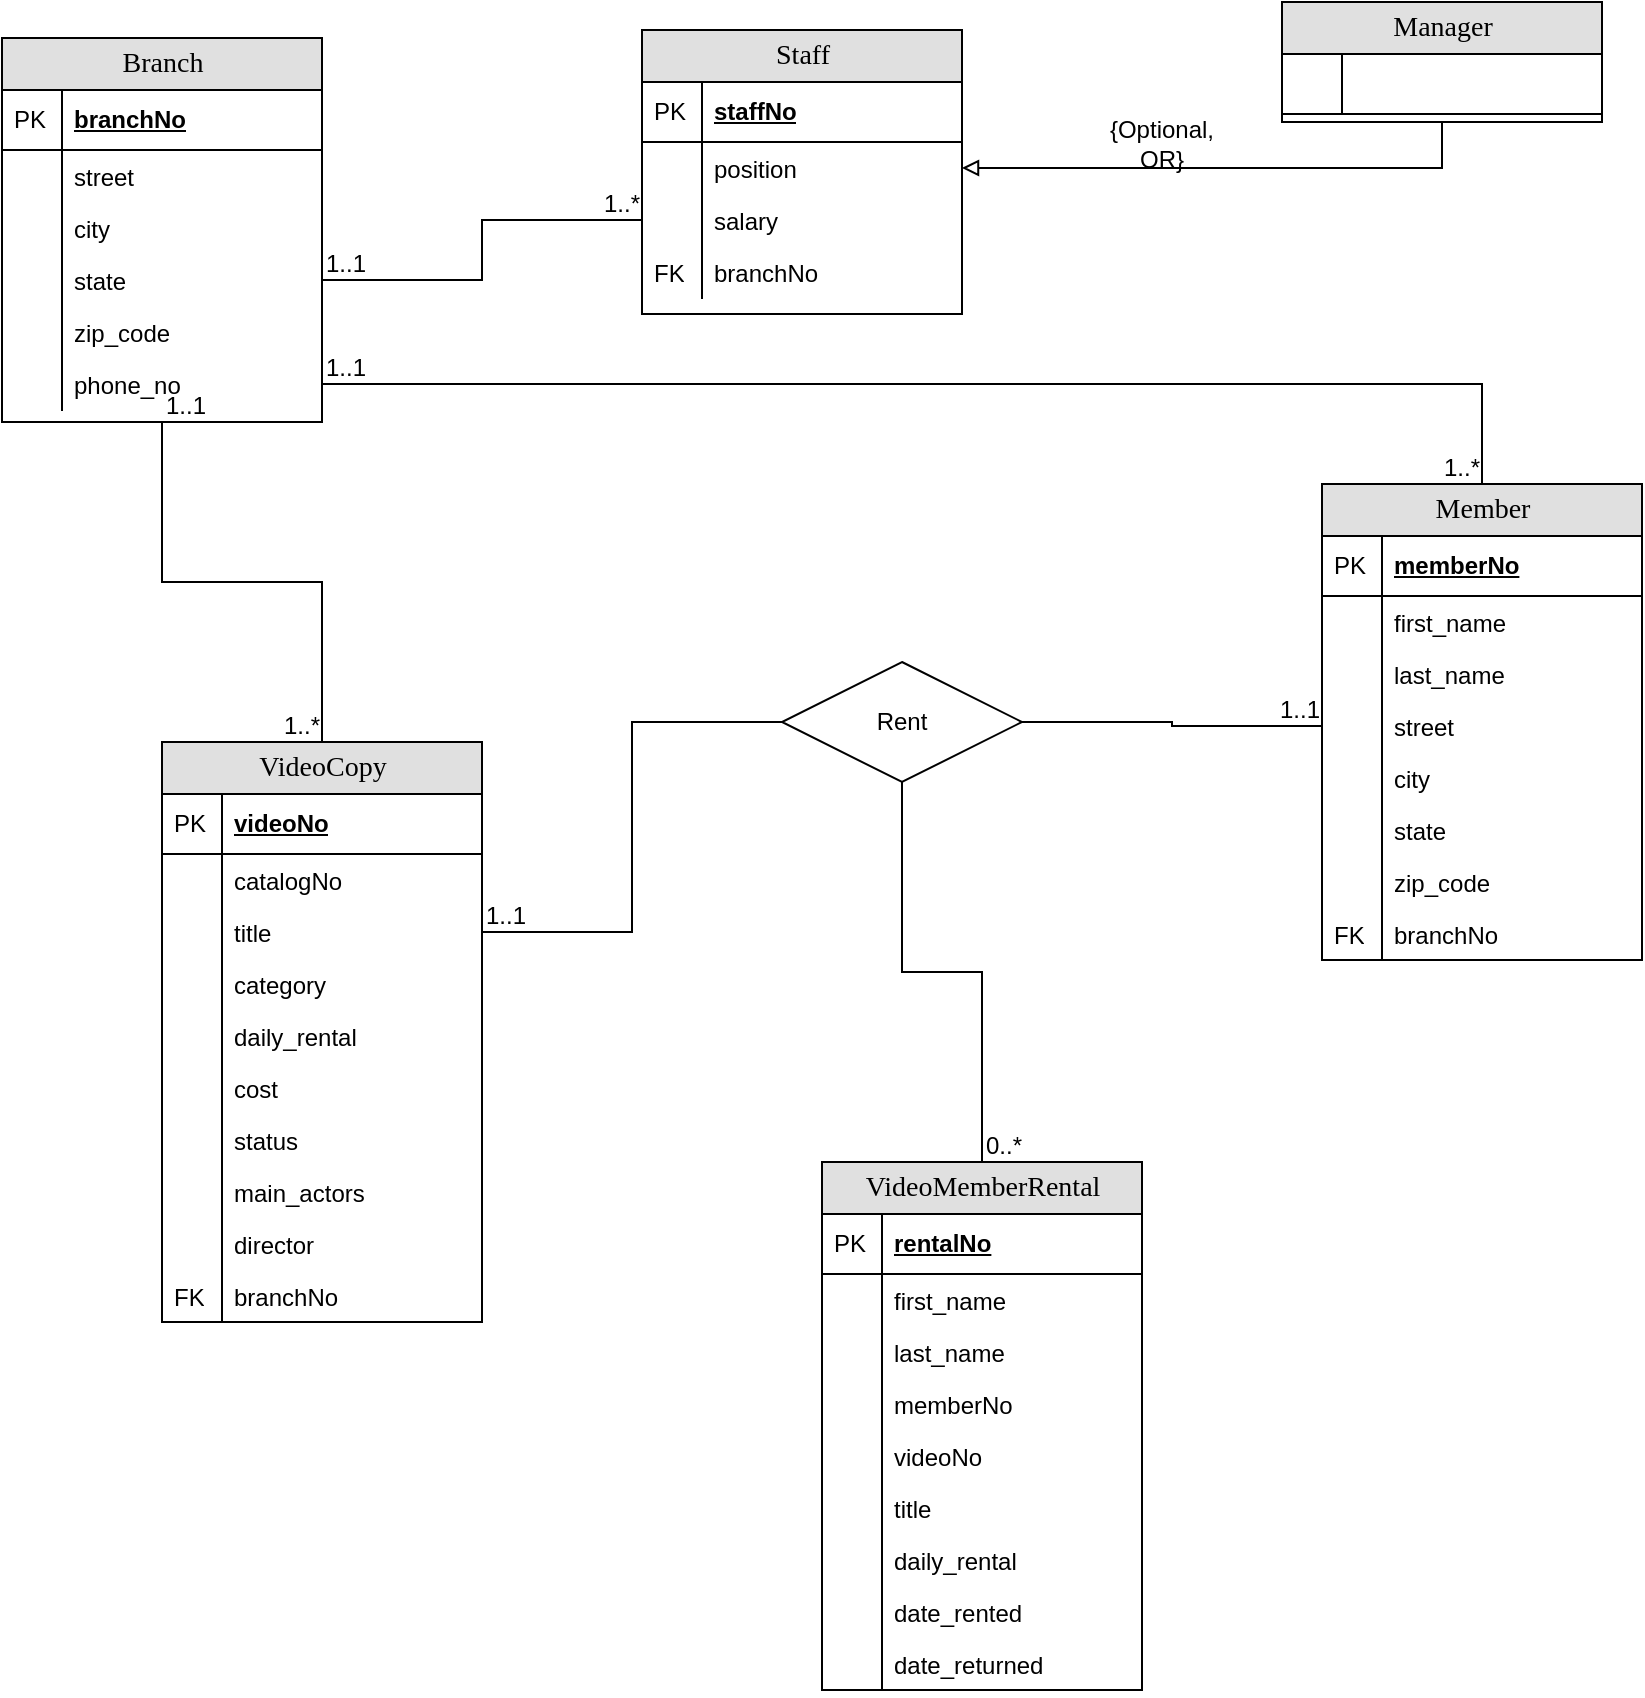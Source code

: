 <mxfile version="21.7.5" type="github">
  <diagram name="Page-1" id="e56a1550-8fbb-45ad-956c-1786394a9013">
    <mxGraphModel dx="782" dy="377" grid="1" gridSize="10" guides="1" tooltips="1" connect="1" arrows="1" fold="1" page="1" pageScale="1" pageWidth="1100" pageHeight="850" background="none" math="0" shadow="0">
      <root>
        <mxCell id="0" />
        <mxCell id="1" parent="0" />
        <mxCell id="2e49270ec7c68f3f-80" value="Branch" style="swimlane;html=1;fontStyle=0;childLayout=stackLayout;horizontal=1;startSize=26;fillColor=#e0e0e0;horizontalStack=0;resizeParent=1;resizeLast=0;collapsible=1;marginBottom=0;swimlaneFillColor=#ffffff;align=center;rounded=0;shadow=0;comic=0;labelBackgroundColor=none;strokeWidth=1;fontFamily=Verdana;fontSize=14" parent="1" vertex="1">
          <mxGeometry x="30" y="358" width="160" height="192" as="geometry" />
        </mxCell>
        <mxCell id="2e49270ec7c68f3f-81" value="branchNo" style="shape=partialRectangle;top=0;left=0;right=0;bottom=1;html=1;align=left;verticalAlign=middle;fillColor=none;spacingLeft=34;spacingRight=4;whiteSpace=wrap;overflow=hidden;rotatable=0;points=[[0,0.5],[1,0.5]];portConstraint=eastwest;dropTarget=0;fontStyle=5;" parent="2e49270ec7c68f3f-80" vertex="1">
          <mxGeometry y="26" width="160" height="30" as="geometry" />
        </mxCell>
        <mxCell id="2e49270ec7c68f3f-82" value="PK" style="shape=partialRectangle;top=0;left=0;bottom=0;html=1;fillColor=none;align=left;verticalAlign=middle;spacingLeft=4;spacingRight=4;whiteSpace=wrap;overflow=hidden;rotatable=0;points=[];portConstraint=eastwest;part=1;" parent="2e49270ec7c68f3f-81" vertex="1" connectable="0">
          <mxGeometry width="30" height="30" as="geometry" />
        </mxCell>
        <mxCell id="2e49270ec7c68f3f-83" value="street" style="shape=partialRectangle;top=0;left=0;right=0;bottom=0;html=1;align=left;verticalAlign=top;fillColor=none;spacingLeft=34;spacingRight=4;whiteSpace=wrap;overflow=hidden;rotatable=0;points=[[0,0.5],[1,0.5]];portConstraint=eastwest;dropTarget=0;" parent="2e49270ec7c68f3f-80" vertex="1">
          <mxGeometry y="56" width="160" height="26" as="geometry" />
        </mxCell>
        <mxCell id="2e49270ec7c68f3f-84" value="" style="shape=partialRectangle;top=0;left=0;bottom=0;html=1;fillColor=none;align=left;verticalAlign=top;spacingLeft=4;spacingRight=4;whiteSpace=wrap;overflow=hidden;rotatable=0;points=[];portConstraint=eastwest;part=1;" parent="2e49270ec7c68f3f-83" vertex="1" connectable="0">
          <mxGeometry width="30" height="26" as="geometry" />
        </mxCell>
        <mxCell id="2e49270ec7c68f3f-85" value="city" style="shape=partialRectangle;top=0;left=0;right=0;bottom=0;html=1;align=left;verticalAlign=top;fillColor=none;spacingLeft=34;spacingRight=4;whiteSpace=wrap;overflow=hidden;rotatable=0;points=[[0,0.5],[1,0.5]];portConstraint=eastwest;dropTarget=0;" parent="2e49270ec7c68f3f-80" vertex="1">
          <mxGeometry y="82" width="160" height="26" as="geometry" />
        </mxCell>
        <mxCell id="2e49270ec7c68f3f-86" value="" style="shape=partialRectangle;top=0;left=0;bottom=0;html=1;fillColor=none;align=left;verticalAlign=top;spacingLeft=4;spacingRight=4;whiteSpace=wrap;overflow=hidden;rotatable=0;points=[];portConstraint=eastwest;part=1;" parent="2e49270ec7c68f3f-85" vertex="1" connectable="0">
          <mxGeometry width="30" height="26" as="geometry" />
        </mxCell>
        <mxCell id="2e49270ec7c68f3f-87" value="state" style="shape=partialRectangle;top=0;left=0;right=0;bottom=0;html=1;align=left;verticalAlign=top;fillColor=none;spacingLeft=34;spacingRight=4;whiteSpace=wrap;overflow=hidden;rotatable=0;points=[[0,0.5],[1,0.5]];portConstraint=eastwest;dropTarget=0;" parent="2e49270ec7c68f3f-80" vertex="1">
          <mxGeometry y="108" width="160" height="26" as="geometry" />
        </mxCell>
        <mxCell id="2e49270ec7c68f3f-88" value="" style="shape=partialRectangle;top=0;left=0;bottom=0;html=1;fillColor=none;align=left;verticalAlign=top;spacingLeft=4;spacingRight=4;whiteSpace=wrap;overflow=hidden;rotatable=0;points=[];portConstraint=eastwest;part=1;" parent="2e49270ec7c68f3f-87" vertex="1" connectable="0">
          <mxGeometry width="30" height="26" as="geometry" />
        </mxCell>
        <mxCell id="fvRLKlmbWfEA8Q1-J6xU-4" value="zip_code" style="shape=partialRectangle;top=0;left=0;right=0;bottom=0;html=1;align=left;verticalAlign=top;fillColor=none;spacingLeft=34;spacingRight=4;whiteSpace=wrap;overflow=hidden;rotatable=0;points=[[0,0.5],[1,0.5]];portConstraint=eastwest;dropTarget=0;" parent="2e49270ec7c68f3f-80" vertex="1">
          <mxGeometry y="134" width="160" height="26" as="geometry" />
        </mxCell>
        <mxCell id="fvRLKlmbWfEA8Q1-J6xU-5" value="" style="shape=partialRectangle;top=0;left=0;bottom=0;html=1;fillColor=none;align=left;verticalAlign=top;spacingLeft=4;spacingRight=4;whiteSpace=wrap;overflow=hidden;rotatable=0;points=[];portConstraint=eastwest;part=1;" parent="fvRLKlmbWfEA8Q1-J6xU-4" vertex="1" connectable="0">
          <mxGeometry width="30" height="26" as="geometry" />
        </mxCell>
        <mxCell id="fvRLKlmbWfEA8Q1-J6xU-6" value="phone_no" style="shape=partialRectangle;top=0;left=0;right=0;bottom=0;html=1;align=left;verticalAlign=top;fillColor=none;spacingLeft=34;spacingRight=4;whiteSpace=wrap;overflow=hidden;rotatable=0;points=[[0,0.5],[1,0.5]];portConstraint=eastwest;dropTarget=0;" parent="2e49270ec7c68f3f-80" vertex="1">
          <mxGeometry y="160" width="160" height="26" as="geometry" />
        </mxCell>
        <mxCell id="fvRLKlmbWfEA8Q1-J6xU-7" value="" style="shape=partialRectangle;top=0;left=0;bottom=0;html=1;fillColor=none;align=left;verticalAlign=top;spacingLeft=4;spacingRight=4;whiteSpace=wrap;overflow=hidden;rotatable=0;points=[];portConstraint=eastwest;part=1;" parent="fvRLKlmbWfEA8Q1-J6xU-6" vertex="1" connectable="0">
          <mxGeometry width="30" height="26" as="geometry" />
        </mxCell>
        <mxCell id="fvRLKlmbWfEA8Q1-J6xU-8" value="Staff" style="swimlane;html=1;fontStyle=0;childLayout=stackLayout;horizontal=1;startSize=26;fillColor=#e0e0e0;horizontalStack=0;resizeParent=1;resizeLast=0;collapsible=1;marginBottom=0;swimlaneFillColor=#ffffff;align=center;rounded=0;shadow=0;comic=0;labelBackgroundColor=none;strokeWidth=1;fontFamily=Verdana;fontSize=14" parent="1" vertex="1">
          <mxGeometry x="350" y="354" width="160" height="142" as="geometry" />
        </mxCell>
        <mxCell id="fvRLKlmbWfEA8Q1-J6xU-9" value="staffNo" style="shape=partialRectangle;top=0;left=0;right=0;bottom=1;html=1;align=left;verticalAlign=middle;fillColor=none;spacingLeft=34;spacingRight=4;whiteSpace=wrap;overflow=hidden;rotatable=0;points=[[0,0.5],[1,0.5]];portConstraint=eastwest;dropTarget=0;fontStyle=5;" parent="fvRLKlmbWfEA8Q1-J6xU-8" vertex="1">
          <mxGeometry y="26" width="160" height="30" as="geometry" />
        </mxCell>
        <mxCell id="fvRLKlmbWfEA8Q1-J6xU-10" value="PK" style="shape=partialRectangle;top=0;left=0;bottom=0;html=1;fillColor=none;align=left;verticalAlign=middle;spacingLeft=4;spacingRight=4;whiteSpace=wrap;overflow=hidden;rotatable=0;points=[];portConstraint=eastwest;part=1;" parent="fvRLKlmbWfEA8Q1-J6xU-9" vertex="1" connectable="0">
          <mxGeometry width="30" height="30" as="geometry" />
        </mxCell>
        <mxCell id="fvRLKlmbWfEA8Q1-J6xU-11" value="position" style="shape=partialRectangle;top=0;left=0;right=0;bottom=0;html=1;align=left;verticalAlign=top;fillColor=none;spacingLeft=34;spacingRight=4;whiteSpace=wrap;overflow=hidden;rotatable=0;points=[[0,0.5],[1,0.5]];portConstraint=eastwest;dropTarget=0;" parent="fvRLKlmbWfEA8Q1-J6xU-8" vertex="1">
          <mxGeometry y="56" width="160" height="26" as="geometry" />
        </mxCell>
        <mxCell id="fvRLKlmbWfEA8Q1-J6xU-12" value="" style="shape=partialRectangle;top=0;left=0;bottom=0;html=1;fillColor=none;align=left;verticalAlign=top;spacingLeft=4;spacingRight=4;whiteSpace=wrap;overflow=hidden;rotatable=0;points=[];portConstraint=eastwest;part=1;" parent="fvRLKlmbWfEA8Q1-J6xU-11" vertex="1" connectable="0">
          <mxGeometry width="30" height="26" as="geometry" />
        </mxCell>
        <mxCell id="fvRLKlmbWfEA8Q1-J6xU-13" value="salary" style="shape=partialRectangle;top=0;left=0;right=0;bottom=0;html=1;align=left;verticalAlign=top;fillColor=none;spacingLeft=34;spacingRight=4;whiteSpace=wrap;overflow=hidden;rotatable=0;points=[[0,0.5],[1,0.5]];portConstraint=eastwest;dropTarget=0;" parent="fvRLKlmbWfEA8Q1-J6xU-8" vertex="1">
          <mxGeometry y="82" width="160" height="26" as="geometry" />
        </mxCell>
        <mxCell id="fvRLKlmbWfEA8Q1-J6xU-14" value="" style="shape=partialRectangle;top=0;left=0;bottom=0;html=1;fillColor=none;align=left;verticalAlign=top;spacingLeft=4;spacingRight=4;whiteSpace=wrap;overflow=hidden;rotatable=0;points=[];portConstraint=eastwest;part=1;" parent="fvRLKlmbWfEA8Q1-J6xU-13" vertex="1" connectable="0">
          <mxGeometry width="30" height="26" as="geometry" />
        </mxCell>
        <mxCell id="fvRLKlmbWfEA8Q1-J6xU-15" value="branchNo" style="shape=partialRectangle;top=0;left=0;right=0;bottom=0;html=1;align=left;verticalAlign=top;fillColor=none;spacingLeft=34;spacingRight=4;whiteSpace=wrap;overflow=hidden;rotatable=0;points=[[0,0.5],[1,0.5]];portConstraint=eastwest;dropTarget=0;" parent="fvRLKlmbWfEA8Q1-J6xU-8" vertex="1">
          <mxGeometry y="108" width="160" height="26" as="geometry" />
        </mxCell>
        <mxCell id="fvRLKlmbWfEA8Q1-J6xU-16" value="FK" style="shape=partialRectangle;top=0;left=0;bottom=0;html=1;fillColor=none;align=left;verticalAlign=top;spacingLeft=4;spacingRight=4;whiteSpace=wrap;overflow=hidden;rotatable=0;points=[];portConstraint=eastwest;part=1;" parent="fvRLKlmbWfEA8Q1-J6xU-15" vertex="1" connectable="0">
          <mxGeometry width="30" height="26" as="geometry" />
        </mxCell>
        <mxCell id="fvRLKlmbWfEA8Q1-J6xU-21" value="" style="endArrow=none;html=1;rounded=0;exitX=1;exitY=0.5;exitDx=0;exitDy=0;entryX=0;entryY=0.5;entryDx=0;entryDy=0;edgeStyle=orthogonalEdgeStyle;" parent="1" source="2e49270ec7c68f3f-87" target="fvRLKlmbWfEA8Q1-J6xU-13" edge="1">
          <mxGeometry relative="1" as="geometry">
            <mxPoint x="210" y="440" as="sourcePoint" />
            <mxPoint x="370" y="440" as="targetPoint" />
          </mxGeometry>
        </mxCell>
        <mxCell id="fvRLKlmbWfEA8Q1-J6xU-22" value="1..1" style="resizable=0;html=1;whiteSpace=wrap;align=left;verticalAlign=bottom;" parent="fvRLKlmbWfEA8Q1-J6xU-21" connectable="0" vertex="1">
          <mxGeometry x="-1" relative="1" as="geometry" />
        </mxCell>
        <mxCell id="fvRLKlmbWfEA8Q1-J6xU-23" value="1..*" style="resizable=0;html=1;whiteSpace=wrap;align=right;verticalAlign=bottom;" parent="fvRLKlmbWfEA8Q1-J6xU-21" connectable="0" vertex="1">
          <mxGeometry x="1" relative="1" as="geometry" />
        </mxCell>
        <mxCell id="fvRLKlmbWfEA8Q1-J6xU-24" value="Member" style="swimlane;html=1;fontStyle=0;childLayout=stackLayout;horizontal=1;startSize=26;fillColor=#e0e0e0;horizontalStack=0;resizeParent=1;resizeLast=0;collapsible=1;marginBottom=0;swimlaneFillColor=#ffffff;align=center;rounded=0;shadow=0;comic=0;labelBackgroundColor=none;strokeWidth=1;fontFamily=Verdana;fontSize=14" parent="1" vertex="1">
          <mxGeometry x="690" y="581" width="160" height="238" as="geometry" />
        </mxCell>
        <mxCell id="fvRLKlmbWfEA8Q1-J6xU-25" value="memberNo" style="shape=partialRectangle;top=0;left=0;right=0;bottom=1;html=1;align=left;verticalAlign=middle;fillColor=none;spacingLeft=34;spacingRight=4;whiteSpace=wrap;overflow=hidden;rotatable=0;points=[[0,0.5],[1,0.5]];portConstraint=eastwest;dropTarget=0;fontStyle=5;" parent="fvRLKlmbWfEA8Q1-J6xU-24" vertex="1">
          <mxGeometry y="26" width="160" height="30" as="geometry" />
        </mxCell>
        <mxCell id="fvRLKlmbWfEA8Q1-J6xU-26" value="PK" style="shape=partialRectangle;top=0;left=0;bottom=0;html=1;fillColor=none;align=left;verticalAlign=middle;spacingLeft=4;spacingRight=4;whiteSpace=wrap;overflow=hidden;rotatable=0;points=[];portConstraint=eastwest;part=1;" parent="fvRLKlmbWfEA8Q1-J6xU-25" vertex="1" connectable="0">
          <mxGeometry width="30" height="30" as="geometry" />
        </mxCell>
        <mxCell id="fvRLKlmbWfEA8Q1-J6xU-27" value="first_name" style="shape=partialRectangle;top=0;left=0;right=0;bottom=0;html=1;align=left;verticalAlign=top;fillColor=none;spacingLeft=34;spacingRight=4;whiteSpace=wrap;overflow=hidden;rotatable=0;points=[[0,0.5],[1,0.5]];portConstraint=eastwest;dropTarget=0;" parent="fvRLKlmbWfEA8Q1-J6xU-24" vertex="1">
          <mxGeometry y="56" width="160" height="26" as="geometry" />
        </mxCell>
        <mxCell id="fvRLKlmbWfEA8Q1-J6xU-28" value="" style="shape=partialRectangle;top=0;left=0;bottom=0;html=1;fillColor=none;align=left;verticalAlign=top;spacingLeft=4;spacingRight=4;whiteSpace=wrap;overflow=hidden;rotatable=0;points=[];portConstraint=eastwest;part=1;" parent="fvRLKlmbWfEA8Q1-J6xU-27" vertex="1" connectable="0">
          <mxGeometry width="30" height="26" as="geometry" />
        </mxCell>
        <mxCell id="fvRLKlmbWfEA8Q1-J6xU-29" value="last_name" style="shape=partialRectangle;top=0;left=0;right=0;bottom=0;html=1;align=left;verticalAlign=top;fillColor=none;spacingLeft=34;spacingRight=4;whiteSpace=wrap;overflow=hidden;rotatable=0;points=[[0,0.5],[1,0.5]];portConstraint=eastwest;dropTarget=0;" parent="fvRLKlmbWfEA8Q1-J6xU-24" vertex="1">
          <mxGeometry y="82" width="160" height="26" as="geometry" />
        </mxCell>
        <mxCell id="fvRLKlmbWfEA8Q1-J6xU-30" value="" style="shape=partialRectangle;top=0;left=0;bottom=0;html=1;fillColor=none;align=left;verticalAlign=top;spacingLeft=4;spacingRight=4;whiteSpace=wrap;overflow=hidden;rotatable=0;points=[];portConstraint=eastwest;part=1;" parent="fvRLKlmbWfEA8Q1-J6xU-29" vertex="1" connectable="0">
          <mxGeometry width="30" height="26" as="geometry" />
        </mxCell>
        <mxCell id="fvRLKlmbWfEA8Q1-J6xU-31" value="street" style="shape=partialRectangle;top=0;left=0;right=0;bottom=0;html=1;align=left;verticalAlign=top;fillColor=none;spacingLeft=34;spacingRight=4;whiteSpace=wrap;overflow=hidden;rotatable=0;points=[[0,0.5],[1,0.5]];portConstraint=eastwest;dropTarget=0;" parent="fvRLKlmbWfEA8Q1-J6xU-24" vertex="1">
          <mxGeometry y="108" width="160" height="26" as="geometry" />
        </mxCell>
        <mxCell id="fvRLKlmbWfEA8Q1-J6xU-32" value="" style="shape=partialRectangle;top=0;left=0;bottom=0;html=1;fillColor=none;align=left;verticalAlign=top;spacingLeft=4;spacingRight=4;whiteSpace=wrap;overflow=hidden;rotatable=0;points=[];portConstraint=eastwest;part=1;" parent="fvRLKlmbWfEA8Q1-J6xU-31" vertex="1" connectable="0">
          <mxGeometry width="30" height="26" as="geometry" />
        </mxCell>
        <mxCell id="fvRLKlmbWfEA8Q1-J6xU-33" value="city" style="shape=partialRectangle;top=0;left=0;right=0;bottom=0;html=1;align=left;verticalAlign=top;fillColor=none;spacingLeft=34;spacingRight=4;whiteSpace=wrap;overflow=hidden;rotatable=0;points=[[0,0.5],[1,0.5]];portConstraint=eastwest;dropTarget=0;" parent="fvRLKlmbWfEA8Q1-J6xU-24" vertex="1">
          <mxGeometry y="134" width="160" height="26" as="geometry" />
        </mxCell>
        <mxCell id="fvRLKlmbWfEA8Q1-J6xU-34" value="" style="shape=partialRectangle;top=0;left=0;bottom=0;html=1;fillColor=none;align=left;verticalAlign=top;spacingLeft=4;spacingRight=4;whiteSpace=wrap;overflow=hidden;rotatable=0;points=[];portConstraint=eastwest;part=1;" parent="fvRLKlmbWfEA8Q1-J6xU-33" vertex="1" connectable="0">
          <mxGeometry width="30" height="26" as="geometry" />
        </mxCell>
        <mxCell id="fvRLKlmbWfEA8Q1-J6xU-37" value="state" style="shape=partialRectangle;top=0;left=0;right=0;bottom=0;html=1;align=left;verticalAlign=top;fillColor=none;spacingLeft=34;spacingRight=4;whiteSpace=wrap;overflow=hidden;rotatable=0;points=[[0,0.5],[1,0.5]];portConstraint=eastwest;dropTarget=0;" parent="fvRLKlmbWfEA8Q1-J6xU-24" vertex="1">
          <mxGeometry y="160" width="160" height="26" as="geometry" />
        </mxCell>
        <mxCell id="fvRLKlmbWfEA8Q1-J6xU-38" value="" style="shape=partialRectangle;top=0;left=0;bottom=0;html=1;fillColor=none;align=left;verticalAlign=top;spacingLeft=4;spacingRight=4;whiteSpace=wrap;overflow=hidden;rotatable=0;points=[];portConstraint=eastwest;part=1;" parent="fvRLKlmbWfEA8Q1-J6xU-37" vertex="1" connectable="0">
          <mxGeometry width="30" height="26" as="geometry" />
        </mxCell>
        <mxCell id="fvRLKlmbWfEA8Q1-J6xU-39" value="zip_code" style="shape=partialRectangle;top=0;left=0;right=0;bottom=0;html=1;align=left;verticalAlign=top;fillColor=none;spacingLeft=34;spacingRight=4;whiteSpace=wrap;overflow=hidden;rotatable=0;points=[[0,0.5],[1,0.5]];portConstraint=eastwest;dropTarget=0;" parent="fvRLKlmbWfEA8Q1-J6xU-24" vertex="1">
          <mxGeometry y="186" width="160" height="26" as="geometry" />
        </mxCell>
        <mxCell id="fvRLKlmbWfEA8Q1-J6xU-40" value="" style="shape=partialRectangle;top=0;left=0;bottom=0;html=1;fillColor=none;align=left;verticalAlign=top;spacingLeft=4;spacingRight=4;whiteSpace=wrap;overflow=hidden;rotatable=0;points=[];portConstraint=eastwest;part=1;" parent="fvRLKlmbWfEA8Q1-J6xU-39" vertex="1" connectable="0">
          <mxGeometry width="30" height="26" as="geometry" />
        </mxCell>
        <mxCell id="fvRLKlmbWfEA8Q1-J6xU-41" value="branchNo" style="shape=partialRectangle;top=0;left=0;right=0;bottom=0;html=1;align=left;verticalAlign=top;fillColor=none;spacingLeft=34;spacingRight=4;whiteSpace=wrap;overflow=hidden;rotatable=0;points=[[0,0.5],[1,0.5]];portConstraint=eastwest;dropTarget=0;" parent="fvRLKlmbWfEA8Q1-J6xU-24" vertex="1">
          <mxGeometry y="212" width="160" height="26" as="geometry" />
        </mxCell>
        <mxCell id="fvRLKlmbWfEA8Q1-J6xU-42" value="FK" style="shape=partialRectangle;top=0;left=0;bottom=0;html=1;fillColor=none;align=left;verticalAlign=top;spacingLeft=4;spacingRight=4;whiteSpace=wrap;overflow=hidden;rotatable=0;points=[];portConstraint=eastwest;part=1;" parent="fvRLKlmbWfEA8Q1-J6xU-41" vertex="1" connectable="0">
          <mxGeometry width="30" height="26" as="geometry" />
        </mxCell>
        <mxCell id="fvRLKlmbWfEA8Q1-J6xU-43" value="" style="endArrow=none;html=1;rounded=0;exitX=1;exitY=0.5;exitDx=0;exitDy=0;entryX=0.5;entryY=0;entryDx=0;entryDy=0;edgeStyle=orthogonalEdgeStyle;" parent="1" source="fvRLKlmbWfEA8Q1-J6xU-6" target="fvRLKlmbWfEA8Q1-J6xU-24" edge="1">
          <mxGeometry relative="1" as="geometry">
            <mxPoint x="170" y="660" as="sourcePoint" />
            <mxPoint x="330" y="630" as="targetPoint" />
          </mxGeometry>
        </mxCell>
        <mxCell id="fvRLKlmbWfEA8Q1-J6xU-44" value="1..1" style="resizable=0;html=1;whiteSpace=wrap;align=left;verticalAlign=bottom;" parent="fvRLKlmbWfEA8Q1-J6xU-43" connectable="0" vertex="1">
          <mxGeometry x="-1" relative="1" as="geometry" />
        </mxCell>
        <mxCell id="fvRLKlmbWfEA8Q1-J6xU-45" value="1..*" style="resizable=0;html=1;whiteSpace=wrap;align=right;verticalAlign=bottom;" parent="fvRLKlmbWfEA8Q1-J6xU-43" connectable="0" vertex="1">
          <mxGeometry x="1" relative="1" as="geometry" />
        </mxCell>
        <mxCell id="fvRLKlmbWfEA8Q1-J6xU-46" value="VideoCopy" style="swimlane;html=1;fontStyle=0;childLayout=stackLayout;horizontal=1;startSize=26;fillColor=#e0e0e0;horizontalStack=0;resizeParent=1;resizeLast=0;collapsible=1;marginBottom=0;swimlaneFillColor=#ffffff;align=center;rounded=0;shadow=0;comic=0;labelBackgroundColor=none;strokeWidth=1;fontFamily=Verdana;fontSize=14" parent="1" vertex="1">
          <mxGeometry x="110" y="710" width="160" height="290" as="geometry" />
        </mxCell>
        <mxCell id="fvRLKlmbWfEA8Q1-J6xU-47" value="videoNo" style="shape=partialRectangle;top=0;left=0;right=0;bottom=1;html=1;align=left;verticalAlign=middle;fillColor=none;spacingLeft=34;spacingRight=4;whiteSpace=wrap;overflow=hidden;rotatable=0;points=[[0,0.5],[1,0.5]];portConstraint=eastwest;dropTarget=0;fontStyle=5;" parent="fvRLKlmbWfEA8Q1-J6xU-46" vertex="1">
          <mxGeometry y="26" width="160" height="30" as="geometry" />
        </mxCell>
        <mxCell id="fvRLKlmbWfEA8Q1-J6xU-48" value="PK" style="shape=partialRectangle;top=0;left=0;bottom=0;html=1;fillColor=none;align=left;verticalAlign=middle;spacingLeft=4;spacingRight=4;whiteSpace=wrap;overflow=hidden;rotatable=0;points=[];portConstraint=eastwest;part=1;" parent="fvRLKlmbWfEA8Q1-J6xU-47" vertex="1" connectable="0">
          <mxGeometry width="30" height="30" as="geometry" />
        </mxCell>
        <mxCell id="fvRLKlmbWfEA8Q1-J6xU-49" value="catalogNo" style="shape=partialRectangle;top=0;left=0;right=0;bottom=0;html=1;align=left;verticalAlign=top;fillColor=none;spacingLeft=34;spacingRight=4;whiteSpace=wrap;overflow=hidden;rotatable=0;points=[[0,0.5],[1,0.5]];portConstraint=eastwest;dropTarget=0;" parent="fvRLKlmbWfEA8Q1-J6xU-46" vertex="1">
          <mxGeometry y="56" width="160" height="26" as="geometry" />
        </mxCell>
        <mxCell id="fvRLKlmbWfEA8Q1-J6xU-50" value="" style="shape=partialRectangle;top=0;left=0;bottom=0;html=1;fillColor=none;align=left;verticalAlign=top;spacingLeft=4;spacingRight=4;whiteSpace=wrap;overflow=hidden;rotatable=0;points=[];portConstraint=eastwest;part=1;" parent="fvRLKlmbWfEA8Q1-J6xU-49" vertex="1" connectable="0">
          <mxGeometry width="30" height="26" as="geometry" />
        </mxCell>
        <mxCell id="fvRLKlmbWfEA8Q1-J6xU-51" value="title" style="shape=partialRectangle;top=0;left=0;right=0;bottom=0;html=1;align=left;verticalAlign=top;fillColor=none;spacingLeft=34;spacingRight=4;whiteSpace=wrap;overflow=hidden;rotatable=0;points=[[0,0.5],[1,0.5]];portConstraint=eastwest;dropTarget=0;" parent="fvRLKlmbWfEA8Q1-J6xU-46" vertex="1">
          <mxGeometry y="82" width="160" height="26" as="geometry" />
        </mxCell>
        <mxCell id="fvRLKlmbWfEA8Q1-J6xU-52" value="" style="shape=partialRectangle;top=0;left=0;bottom=0;html=1;fillColor=none;align=left;verticalAlign=top;spacingLeft=4;spacingRight=4;whiteSpace=wrap;overflow=hidden;rotatable=0;points=[];portConstraint=eastwest;part=1;" parent="fvRLKlmbWfEA8Q1-J6xU-51" vertex="1" connectable="0">
          <mxGeometry width="30" height="26" as="geometry" />
        </mxCell>
        <mxCell id="fvRLKlmbWfEA8Q1-J6xU-53" value="category" style="shape=partialRectangle;top=0;left=0;right=0;bottom=0;html=1;align=left;verticalAlign=top;fillColor=none;spacingLeft=34;spacingRight=4;whiteSpace=wrap;overflow=hidden;rotatable=0;points=[[0,0.5],[1,0.5]];portConstraint=eastwest;dropTarget=0;" parent="fvRLKlmbWfEA8Q1-J6xU-46" vertex="1">
          <mxGeometry y="108" width="160" height="26" as="geometry" />
        </mxCell>
        <mxCell id="fvRLKlmbWfEA8Q1-J6xU-54" value="" style="shape=partialRectangle;top=0;left=0;bottom=0;html=1;fillColor=none;align=left;verticalAlign=top;spacingLeft=4;spacingRight=4;whiteSpace=wrap;overflow=hidden;rotatable=0;points=[];portConstraint=eastwest;part=1;" parent="fvRLKlmbWfEA8Q1-J6xU-53" vertex="1" connectable="0">
          <mxGeometry width="30" height="26" as="geometry" />
        </mxCell>
        <mxCell id="fvRLKlmbWfEA8Q1-J6xU-55" value="daily_rental" style="shape=partialRectangle;top=0;left=0;right=0;bottom=0;html=1;align=left;verticalAlign=top;fillColor=none;spacingLeft=34;spacingRight=4;whiteSpace=wrap;overflow=hidden;rotatable=0;points=[[0,0.5],[1,0.5]];portConstraint=eastwest;dropTarget=0;" parent="fvRLKlmbWfEA8Q1-J6xU-46" vertex="1">
          <mxGeometry y="134" width="160" height="26" as="geometry" />
        </mxCell>
        <mxCell id="fvRLKlmbWfEA8Q1-J6xU-56" value="" style="shape=partialRectangle;top=0;left=0;bottom=0;html=1;fillColor=none;align=left;verticalAlign=top;spacingLeft=4;spacingRight=4;whiteSpace=wrap;overflow=hidden;rotatable=0;points=[];portConstraint=eastwest;part=1;" parent="fvRLKlmbWfEA8Q1-J6xU-55" vertex="1" connectable="0">
          <mxGeometry width="30" height="26" as="geometry" />
        </mxCell>
        <mxCell id="fvRLKlmbWfEA8Q1-J6xU-57" value="cost" style="shape=partialRectangle;top=0;left=0;right=0;bottom=0;html=1;align=left;verticalAlign=top;fillColor=none;spacingLeft=34;spacingRight=4;whiteSpace=wrap;overflow=hidden;rotatable=0;points=[[0,0.5],[1,0.5]];portConstraint=eastwest;dropTarget=0;" parent="fvRLKlmbWfEA8Q1-J6xU-46" vertex="1">
          <mxGeometry y="160" width="160" height="26" as="geometry" />
        </mxCell>
        <mxCell id="fvRLKlmbWfEA8Q1-J6xU-58" value="" style="shape=partialRectangle;top=0;left=0;bottom=0;html=1;fillColor=none;align=left;verticalAlign=top;spacingLeft=4;spacingRight=4;whiteSpace=wrap;overflow=hidden;rotatable=0;points=[];portConstraint=eastwest;part=1;" parent="fvRLKlmbWfEA8Q1-J6xU-57" vertex="1" connectable="0">
          <mxGeometry width="30" height="26" as="geometry" />
        </mxCell>
        <mxCell id="fvRLKlmbWfEA8Q1-J6xU-59" value="status" style="shape=partialRectangle;top=0;left=0;right=0;bottom=0;html=1;align=left;verticalAlign=top;fillColor=none;spacingLeft=34;spacingRight=4;whiteSpace=wrap;overflow=hidden;rotatable=0;points=[[0,0.5],[1,0.5]];portConstraint=eastwest;dropTarget=0;" parent="fvRLKlmbWfEA8Q1-J6xU-46" vertex="1">
          <mxGeometry y="186" width="160" height="26" as="geometry" />
        </mxCell>
        <mxCell id="fvRLKlmbWfEA8Q1-J6xU-60" value="" style="shape=partialRectangle;top=0;left=0;bottom=0;html=1;fillColor=none;align=left;verticalAlign=top;spacingLeft=4;spacingRight=4;whiteSpace=wrap;overflow=hidden;rotatable=0;points=[];portConstraint=eastwest;part=1;" parent="fvRLKlmbWfEA8Q1-J6xU-59" vertex="1" connectable="0">
          <mxGeometry width="30" height="26" as="geometry" />
        </mxCell>
        <mxCell id="fvRLKlmbWfEA8Q1-J6xU-61" value="main_actors" style="shape=partialRectangle;top=0;left=0;right=0;bottom=0;html=1;align=left;verticalAlign=top;fillColor=none;spacingLeft=34;spacingRight=4;whiteSpace=wrap;overflow=hidden;rotatable=0;points=[[0,0.5],[1,0.5]];portConstraint=eastwest;dropTarget=0;" parent="fvRLKlmbWfEA8Q1-J6xU-46" vertex="1">
          <mxGeometry y="212" width="160" height="26" as="geometry" />
        </mxCell>
        <mxCell id="fvRLKlmbWfEA8Q1-J6xU-62" value="" style="shape=partialRectangle;top=0;left=0;bottom=0;html=1;fillColor=none;align=left;verticalAlign=top;spacingLeft=4;spacingRight=4;whiteSpace=wrap;overflow=hidden;rotatable=0;points=[];portConstraint=eastwest;part=1;" parent="fvRLKlmbWfEA8Q1-J6xU-61" vertex="1" connectable="0">
          <mxGeometry width="30" height="26" as="geometry" />
        </mxCell>
        <mxCell id="fvRLKlmbWfEA8Q1-J6xU-63" value="director" style="shape=partialRectangle;top=0;left=0;right=0;bottom=0;html=1;align=left;verticalAlign=top;fillColor=none;spacingLeft=34;spacingRight=4;whiteSpace=wrap;overflow=hidden;rotatable=0;points=[[0,0.5],[1,0.5]];portConstraint=eastwest;dropTarget=0;" parent="fvRLKlmbWfEA8Q1-J6xU-46" vertex="1">
          <mxGeometry y="238" width="160" height="26" as="geometry" />
        </mxCell>
        <mxCell id="fvRLKlmbWfEA8Q1-J6xU-64" value="" style="shape=partialRectangle;top=0;left=0;bottom=0;html=1;fillColor=none;align=left;verticalAlign=top;spacingLeft=4;spacingRight=4;whiteSpace=wrap;overflow=hidden;rotatable=0;points=[];portConstraint=eastwest;part=1;" parent="fvRLKlmbWfEA8Q1-J6xU-63" vertex="1" connectable="0">
          <mxGeometry width="30" height="26" as="geometry" />
        </mxCell>
        <mxCell id="fvRLKlmbWfEA8Q1-J6xU-68" value="branchNo" style="shape=partialRectangle;top=0;left=0;right=0;bottom=0;html=1;align=left;verticalAlign=top;fillColor=none;spacingLeft=34;spacingRight=4;whiteSpace=wrap;overflow=hidden;rotatable=0;points=[[0,0.5],[1,0.5]];portConstraint=eastwest;dropTarget=0;" parent="fvRLKlmbWfEA8Q1-J6xU-46" vertex="1">
          <mxGeometry y="264" width="160" height="26" as="geometry" />
        </mxCell>
        <mxCell id="fvRLKlmbWfEA8Q1-J6xU-69" value="FK" style="shape=partialRectangle;top=0;left=0;bottom=0;html=1;fillColor=none;align=left;verticalAlign=top;spacingLeft=4;spacingRight=4;whiteSpace=wrap;overflow=hidden;rotatable=0;points=[];portConstraint=eastwest;part=1;" parent="fvRLKlmbWfEA8Q1-J6xU-68" vertex="1" connectable="0">
          <mxGeometry width="30" height="26" as="geometry" />
        </mxCell>
        <mxCell id="fvRLKlmbWfEA8Q1-J6xU-65" value="" style="endArrow=none;html=1;rounded=0;entryX=0.5;entryY=0;entryDx=0;entryDy=0;edgeStyle=orthogonalEdgeStyle;exitX=0.5;exitY=1;exitDx=0;exitDy=0;" parent="1" source="2e49270ec7c68f3f-80" target="fvRLKlmbWfEA8Q1-J6xU-46" edge="1">
          <mxGeometry relative="1" as="geometry">
            <mxPoint x="100" y="580" as="sourcePoint" />
            <mxPoint x="520" y="679" as="targetPoint" />
          </mxGeometry>
        </mxCell>
        <mxCell id="fvRLKlmbWfEA8Q1-J6xU-66" value="1..1" style="resizable=0;html=1;whiteSpace=wrap;align=left;verticalAlign=bottom;" parent="fvRLKlmbWfEA8Q1-J6xU-65" connectable="0" vertex="1">
          <mxGeometry x="-1" relative="1" as="geometry" />
        </mxCell>
        <mxCell id="fvRLKlmbWfEA8Q1-J6xU-67" value="1..*" style="resizable=0;html=1;whiteSpace=wrap;align=right;verticalAlign=bottom;" parent="fvRLKlmbWfEA8Q1-J6xU-65" connectable="0" vertex="1">
          <mxGeometry x="1" relative="1" as="geometry" />
        </mxCell>
        <mxCell id="fvRLKlmbWfEA8Q1-J6xU-70" value="VideoMemberRental" style="swimlane;html=1;fontStyle=0;childLayout=stackLayout;horizontal=1;startSize=26;fillColor=#e0e0e0;horizontalStack=0;resizeParent=1;resizeLast=0;collapsible=1;marginBottom=0;swimlaneFillColor=#ffffff;align=center;rounded=0;shadow=0;comic=0;labelBackgroundColor=none;strokeWidth=1;fontFamily=Verdana;fontSize=14" parent="1" vertex="1">
          <mxGeometry x="440" y="920" width="160" height="264" as="geometry" />
        </mxCell>
        <mxCell id="fvRLKlmbWfEA8Q1-J6xU-71" value="rentalNo" style="shape=partialRectangle;top=0;left=0;right=0;bottom=1;html=1;align=left;verticalAlign=middle;fillColor=none;spacingLeft=34;spacingRight=4;whiteSpace=wrap;overflow=hidden;rotatable=0;points=[[0,0.5],[1,0.5]];portConstraint=eastwest;dropTarget=0;fontStyle=5;" parent="fvRLKlmbWfEA8Q1-J6xU-70" vertex="1">
          <mxGeometry y="26" width="160" height="30" as="geometry" />
        </mxCell>
        <mxCell id="fvRLKlmbWfEA8Q1-J6xU-72" value="PK" style="shape=partialRectangle;top=0;left=0;bottom=0;html=1;fillColor=none;align=left;verticalAlign=middle;spacingLeft=4;spacingRight=4;whiteSpace=wrap;overflow=hidden;rotatable=0;points=[];portConstraint=eastwest;part=1;" parent="fvRLKlmbWfEA8Q1-J6xU-71" vertex="1" connectable="0">
          <mxGeometry width="30" height="30" as="geometry" />
        </mxCell>
        <mxCell id="fvRLKlmbWfEA8Q1-J6xU-73" value="first_name" style="shape=partialRectangle;top=0;left=0;right=0;bottom=0;html=1;align=left;verticalAlign=top;fillColor=none;spacingLeft=34;spacingRight=4;whiteSpace=wrap;overflow=hidden;rotatable=0;points=[[0,0.5],[1,0.5]];portConstraint=eastwest;dropTarget=0;" parent="fvRLKlmbWfEA8Q1-J6xU-70" vertex="1">
          <mxGeometry y="56" width="160" height="26" as="geometry" />
        </mxCell>
        <mxCell id="fvRLKlmbWfEA8Q1-J6xU-74" value="" style="shape=partialRectangle;top=0;left=0;bottom=0;html=1;fillColor=none;align=left;verticalAlign=top;spacingLeft=4;spacingRight=4;whiteSpace=wrap;overflow=hidden;rotatable=0;points=[];portConstraint=eastwest;part=1;" parent="fvRLKlmbWfEA8Q1-J6xU-73" vertex="1" connectable="0">
          <mxGeometry width="30" height="26" as="geometry" />
        </mxCell>
        <mxCell id="fvRLKlmbWfEA8Q1-J6xU-75" value="last_name" style="shape=partialRectangle;top=0;left=0;right=0;bottom=0;html=1;align=left;verticalAlign=top;fillColor=none;spacingLeft=34;spacingRight=4;whiteSpace=wrap;overflow=hidden;rotatable=0;points=[[0,0.5],[1,0.5]];portConstraint=eastwest;dropTarget=0;" parent="fvRLKlmbWfEA8Q1-J6xU-70" vertex="1">
          <mxGeometry y="82" width="160" height="26" as="geometry" />
        </mxCell>
        <mxCell id="fvRLKlmbWfEA8Q1-J6xU-76" value="" style="shape=partialRectangle;top=0;left=0;bottom=0;html=1;fillColor=none;align=left;verticalAlign=top;spacingLeft=4;spacingRight=4;whiteSpace=wrap;overflow=hidden;rotatable=0;points=[];portConstraint=eastwest;part=1;" parent="fvRLKlmbWfEA8Q1-J6xU-75" vertex="1" connectable="0">
          <mxGeometry width="30" height="26" as="geometry" />
        </mxCell>
        <mxCell id="fvRLKlmbWfEA8Q1-J6xU-77" value="memberNo" style="shape=partialRectangle;top=0;left=0;right=0;bottom=0;html=1;align=left;verticalAlign=top;fillColor=none;spacingLeft=34;spacingRight=4;whiteSpace=wrap;overflow=hidden;rotatable=0;points=[[0,0.5],[1,0.5]];portConstraint=eastwest;dropTarget=0;" parent="fvRLKlmbWfEA8Q1-J6xU-70" vertex="1">
          <mxGeometry y="108" width="160" height="26" as="geometry" />
        </mxCell>
        <mxCell id="fvRLKlmbWfEA8Q1-J6xU-78" value="" style="shape=partialRectangle;top=0;left=0;bottom=0;html=1;fillColor=none;align=left;verticalAlign=top;spacingLeft=4;spacingRight=4;whiteSpace=wrap;overflow=hidden;rotatable=0;points=[];portConstraint=eastwest;part=1;" parent="fvRLKlmbWfEA8Q1-J6xU-77" vertex="1" connectable="0">
          <mxGeometry width="30" height="26" as="geometry" />
        </mxCell>
        <mxCell id="fvRLKlmbWfEA8Q1-J6xU-79" value="videoNo" style="shape=partialRectangle;top=0;left=0;right=0;bottom=0;html=1;align=left;verticalAlign=top;fillColor=none;spacingLeft=34;spacingRight=4;whiteSpace=wrap;overflow=hidden;rotatable=0;points=[[0,0.5],[1,0.5]];portConstraint=eastwest;dropTarget=0;" parent="fvRLKlmbWfEA8Q1-J6xU-70" vertex="1">
          <mxGeometry y="134" width="160" height="26" as="geometry" />
        </mxCell>
        <mxCell id="fvRLKlmbWfEA8Q1-J6xU-80" value="" style="shape=partialRectangle;top=0;left=0;bottom=0;html=1;fillColor=none;align=left;verticalAlign=top;spacingLeft=4;spacingRight=4;whiteSpace=wrap;overflow=hidden;rotatable=0;points=[];portConstraint=eastwest;part=1;" parent="fvRLKlmbWfEA8Q1-J6xU-79" vertex="1" connectable="0">
          <mxGeometry width="30" height="26" as="geometry" />
        </mxCell>
        <mxCell id="fvRLKlmbWfEA8Q1-J6xU-81" value="title" style="shape=partialRectangle;top=0;left=0;right=0;bottom=0;html=1;align=left;verticalAlign=top;fillColor=none;spacingLeft=34;spacingRight=4;whiteSpace=wrap;overflow=hidden;rotatable=0;points=[[0,0.5],[1,0.5]];portConstraint=eastwest;dropTarget=0;" parent="fvRLKlmbWfEA8Q1-J6xU-70" vertex="1">
          <mxGeometry y="160" width="160" height="26" as="geometry" />
        </mxCell>
        <mxCell id="fvRLKlmbWfEA8Q1-J6xU-82" value="" style="shape=partialRectangle;top=0;left=0;bottom=0;html=1;fillColor=none;align=left;verticalAlign=top;spacingLeft=4;spacingRight=4;whiteSpace=wrap;overflow=hidden;rotatable=0;points=[];portConstraint=eastwest;part=1;" parent="fvRLKlmbWfEA8Q1-J6xU-81" vertex="1" connectable="0">
          <mxGeometry width="30" height="26" as="geometry" />
        </mxCell>
        <mxCell id="fvRLKlmbWfEA8Q1-J6xU-83" value="daily_rental" style="shape=partialRectangle;top=0;left=0;right=0;bottom=0;html=1;align=left;verticalAlign=top;fillColor=none;spacingLeft=34;spacingRight=4;whiteSpace=wrap;overflow=hidden;rotatable=0;points=[[0,0.5],[1,0.5]];portConstraint=eastwest;dropTarget=0;" parent="fvRLKlmbWfEA8Q1-J6xU-70" vertex="1">
          <mxGeometry y="186" width="160" height="26" as="geometry" />
        </mxCell>
        <mxCell id="fvRLKlmbWfEA8Q1-J6xU-84" value="" style="shape=partialRectangle;top=0;left=0;bottom=0;html=1;fillColor=none;align=left;verticalAlign=top;spacingLeft=4;spacingRight=4;whiteSpace=wrap;overflow=hidden;rotatable=0;points=[];portConstraint=eastwest;part=1;" parent="fvRLKlmbWfEA8Q1-J6xU-83" vertex="1" connectable="0">
          <mxGeometry width="30" height="26" as="geometry" />
        </mxCell>
        <mxCell id="fvRLKlmbWfEA8Q1-J6xU-85" value="date_rented" style="shape=partialRectangle;top=0;left=0;right=0;bottom=0;html=1;align=left;verticalAlign=top;fillColor=none;spacingLeft=34;spacingRight=4;whiteSpace=wrap;overflow=hidden;rotatable=0;points=[[0,0.5],[1,0.5]];portConstraint=eastwest;dropTarget=0;" parent="fvRLKlmbWfEA8Q1-J6xU-70" vertex="1">
          <mxGeometry y="212" width="160" height="26" as="geometry" />
        </mxCell>
        <mxCell id="fvRLKlmbWfEA8Q1-J6xU-86" value="" style="shape=partialRectangle;top=0;left=0;bottom=0;html=1;fillColor=none;align=left;verticalAlign=top;spacingLeft=4;spacingRight=4;whiteSpace=wrap;overflow=hidden;rotatable=0;points=[];portConstraint=eastwest;part=1;" parent="fvRLKlmbWfEA8Q1-J6xU-85" vertex="1" connectable="0">
          <mxGeometry width="30" height="26" as="geometry" />
        </mxCell>
        <mxCell id="fvRLKlmbWfEA8Q1-J6xU-87" value="date_returned" style="shape=partialRectangle;top=0;left=0;right=0;bottom=0;html=1;align=left;verticalAlign=top;fillColor=none;spacingLeft=34;spacingRight=4;whiteSpace=wrap;overflow=hidden;rotatable=0;points=[[0,0.5],[1,0.5]];portConstraint=eastwest;dropTarget=0;" parent="fvRLKlmbWfEA8Q1-J6xU-70" vertex="1">
          <mxGeometry y="238" width="160" height="26" as="geometry" />
        </mxCell>
        <mxCell id="fvRLKlmbWfEA8Q1-J6xU-88" value="" style="shape=partialRectangle;top=0;left=0;bottom=0;html=1;fillColor=none;align=left;verticalAlign=top;spacingLeft=4;spacingRight=4;whiteSpace=wrap;overflow=hidden;rotatable=0;points=[];portConstraint=eastwest;part=1;" parent="fvRLKlmbWfEA8Q1-J6xU-87" vertex="1" connectable="0">
          <mxGeometry width="30" height="26" as="geometry" />
        </mxCell>
        <mxCell id="fvRLKlmbWfEA8Q1-J6xU-109" value="Rent" style="shape=rhombus;perimeter=rhombusPerimeter;whiteSpace=wrap;html=1;align=center;" parent="1" vertex="1">
          <mxGeometry x="420" y="670" width="120" height="60" as="geometry" />
        </mxCell>
        <mxCell id="fvRLKlmbWfEA8Q1-J6xU-110" value="" style="endArrow=none;html=1;rounded=0;entryX=0;entryY=0.5;entryDx=0;entryDy=0;edgeStyle=orthogonalEdgeStyle;exitX=1;exitY=0.5;exitDx=0;exitDy=0;" parent="1" source="fvRLKlmbWfEA8Q1-J6xU-51" target="fvRLKlmbWfEA8Q1-J6xU-109" edge="1">
          <mxGeometry relative="1" as="geometry">
            <mxPoint x="290" y="790" as="sourcePoint" />
            <mxPoint x="380" y="950" as="targetPoint" />
          </mxGeometry>
        </mxCell>
        <mxCell id="fvRLKlmbWfEA8Q1-J6xU-111" value="1..1" style="resizable=0;html=1;whiteSpace=wrap;align=left;verticalAlign=bottom;" parent="fvRLKlmbWfEA8Q1-J6xU-110" connectable="0" vertex="1">
          <mxGeometry x="-1" relative="1" as="geometry" />
        </mxCell>
        <mxCell id="fvRLKlmbWfEA8Q1-J6xU-113" value="" style="endArrow=none;html=1;rounded=0;entryX=0.5;entryY=1;entryDx=0;entryDy=0;edgeStyle=orthogonalEdgeStyle;exitX=0.5;exitY=0;exitDx=0;exitDy=0;" parent="1" source="fvRLKlmbWfEA8Q1-J6xU-70" target="fvRLKlmbWfEA8Q1-J6xU-109" edge="1">
          <mxGeometry relative="1" as="geometry">
            <mxPoint x="350" y="858" as="sourcePoint" />
            <mxPoint x="520" y="760" as="targetPoint" />
          </mxGeometry>
        </mxCell>
        <mxCell id="fvRLKlmbWfEA8Q1-J6xU-114" value="0..*" style="resizable=0;html=1;whiteSpace=wrap;align=left;verticalAlign=bottom;" parent="fvRLKlmbWfEA8Q1-J6xU-113" connectable="0" vertex="1">
          <mxGeometry x="-1" relative="1" as="geometry" />
        </mxCell>
        <mxCell id="fvRLKlmbWfEA8Q1-J6xU-116" value="" style="endArrow=none;html=1;rounded=0;entryX=0;entryY=0.5;entryDx=0;entryDy=0;edgeStyle=orthogonalEdgeStyle;exitX=1;exitY=0.5;exitDx=0;exitDy=0;" parent="1" source="fvRLKlmbWfEA8Q1-J6xU-109" target="fvRLKlmbWfEA8Q1-J6xU-31" edge="1">
          <mxGeometry relative="1" as="geometry">
            <mxPoint x="465" y="825" as="sourcePoint" />
            <mxPoint x="635" y="727" as="targetPoint" />
          </mxGeometry>
        </mxCell>
        <mxCell id="fvRLKlmbWfEA8Q1-J6xU-117" value="" style="resizable=0;html=1;whiteSpace=wrap;align=left;verticalAlign=bottom;" parent="fvRLKlmbWfEA8Q1-J6xU-116" connectable="0" vertex="1">
          <mxGeometry x="-1" relative="1" as="geometry" />
        </mxCell>
        <mxCell id="fvRLKlmbWfEA8Q1-J6xU-118" value="1..1" style="resizable=0;html=1;whiteSpace=wrap;align=right;verticalAlign=bottom;" parent="fvRLKlmbWfEA8Q1-J6xU-116" connectable="0" vertex="1">
          <mxGeometry x="1" relative="1" as="geometry" />
        </mxCell>
        <mxCell id="2LP53h6mOFrvGvVH6gyk-1" value="Manager" style="swimlane;html=1;fontStyle=0;childLayout=stackLayout;horizontal=1;startSize=26;fillColor=#e0e0e0;horizontalStack=0;resizeParent=1;resizeLast=0;collapsible=1;marginBottom=0;swimlaneFillColor=#ffffff;align=center;rounded=0;shadow=0;comic=0;labelBackgroundColor=none;strokeWidth=1;fontFamily=Verdana;fontSize=14" vertex="1" parent="1">
          <mxGeometry x="670" y="340" width="160" height="60" as="geometry" />
        </mxCell>
        <mxCell id="2LP53h6mOFrvGvVH6gyk-2" value="" style="shape=partialRectangle;top=0;left=0;right=0;bottom=1;html=1;align=left;verticalAlign=middle;fillColor=none;spacingLeft=34;spacingRight=4;whiteSpace=wrap;overflow=hidden;rotatable=0;points=[[0,0.5],[1,0.5]];portConstraint=eastwest;dropTarget=0;fontStyle=5;" vertex="1" parent="2LP53h6mOFrvGvVH6gyk-1">
          <mxGeometry y="26" width="160" height="30" as="geometry" />
        </mxCell>
        <mxCell id="2LP53h6mOFrvGvVH6gyk-3" value="" style="shape=partialRectangle;top=0;left=0;bottom=0;html=1;fillColor=none;align=left;verticalAlign=middle;spacingLeft=4;spacingRight=4;whiteSpace=wrap;overflow=hidden;rotatable=0;points=[];portConstraint=eastwest;part=1;" vertex="1" connectable="0" parent="2LP53h6mOFrvGvVH6gyk-2">
          <mxGeometry width="30" height="30" as="geometry" />
        </mxCell>
        <mxCell id="2LP53h6mOFrvGvVH6gyk-14" value="" style="group" vertex="1" connectable="0" parent="1">
          <mxGeometry x="580" y="396" width="60" height="30" as="geometry" />
        </mxCell>
        <mxCell id="2LP53h6mOFrvGvVH6gyk-10" value="" style="endArrow=none;html=1;rounded=0;exitX=1;exitY=0.5;exitDx=0;exitDy=0;entryX=0.5;entryY=1;entryDx=0;entryDy=0;edgeStyle=orthogonalEdgeStyle;startArrow=block;startFill=0;" edge="1" parent="2LP53h6mOFrvGvVH6gyk-14" source="fvRLKlmbWfEA8Q1-J6xU-11" target="2LP53h6mOFrvGvVH6gyk-1">
          <mxGeometry relative="1" as="geometry">
            <mxPoint x="-60.5" y="44" as="sourcePoint" />
            <mxPoint x="99.5" y="14" as="targetPoint" />
          </mxGeometry>
        </mxCell>
        <mxCell id="2LP53h6mOFrvGvVH6gyk-11" value="" style="resizable=0;html=1;whiteSpace=wrap;align=left;verticalAlign=bottom;" connectable="0" vertex="1" parent="2LP53h6mOFrvGvVH6gyk-10">
          <mxGeometry x="-1" relative="1" as="geometry" />
        </mxCell>
        <mxCell id="2LP53h6mOFrvGvVH6gyk-12" value="" style="resizable=0;html=1;whiteSpace=wrap;align=right;verticalAlign=bottom;" connectable="0" vertex="1" parent="2LP53h6mOFrvGvVH6gyk-10">
          <mxGeometry x="1" relative="1" as="geometry" />
        </mxCell>
        <mxCell id="2LP53h6mOFrvGvVH6gyk-13" value="{Optional, OR}" style="text;html=1;strokeColor=none;fillColor=none;align=center;verticalAlign=middle;whiteSpace=wrap;rounded=0;" vertex="1" parent="2LP53h6mOFrvGvVH6gyk-14">
          <mxGeometry width="60" height="30" as="geometry" />
        </mxCell>
      </root>
    </mxGraphModel>
  </diagram>
</mxfile>
